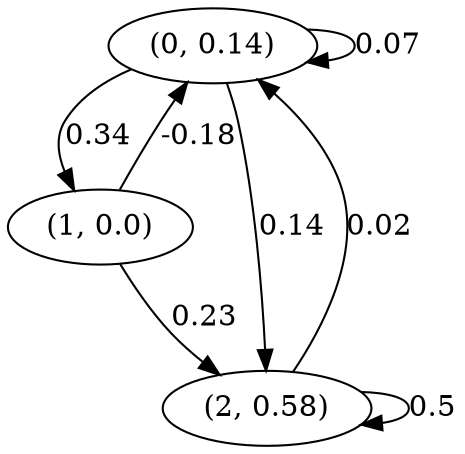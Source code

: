 digraph {
    0 [ label = "(0, 0.14)" ]
    1 [ label = "(1, 0.0)" ]
    2 [ label = "(2, 0.58)" ]
    0 -> 0 [ label = "0.07" ]
    2 -> 2 [ label = "0.5" ]
    1 -> 0 [ label = "-0.18" ]
    2 -> 0 [ label = "0.02" ]
    0 -> 1 [ label = "0.34" ]
    0 -> 2 [ label = "0.14" ]
    1 -> 2 [ label = "0.23" ]
}

